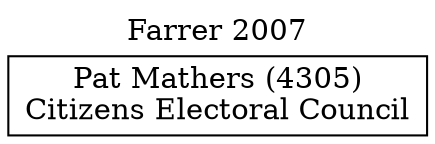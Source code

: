 // House preference flow
digraph "Pat Mathers (4305)_Farrer_2007" {
	graph [label="Farrer 2007" labelloc=t mclimit=10]
	node [shape=box]
	"Pat Mathers (4305)" [label="Pat Mathers (4305)
Citizens Electoral Council"]
}
